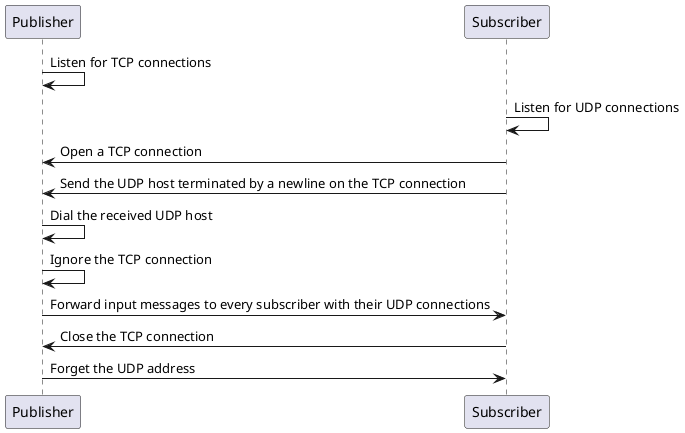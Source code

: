 @startuml

Publisher -> Publisher: Listen for TCP connections

Subscriber -> Subscriber: Listen for UDP connections

Subscriber -> Publisher: Open a TCP connection

Subscriber -> Publisher: Send the UDP host terminated by a newline on the TCP \
connection

Publisher -> Publisher: Dial the received UDP host

Publisher -> Publisher: Ignore the TCP connection

Publisher -> Subscriber: Forward input messages to every subscriber with their \
UDP connections

Subscriber -> Publisher: Close the TCP connection

Publisher -> Subscriber: Forget the UDP address

@enduml
